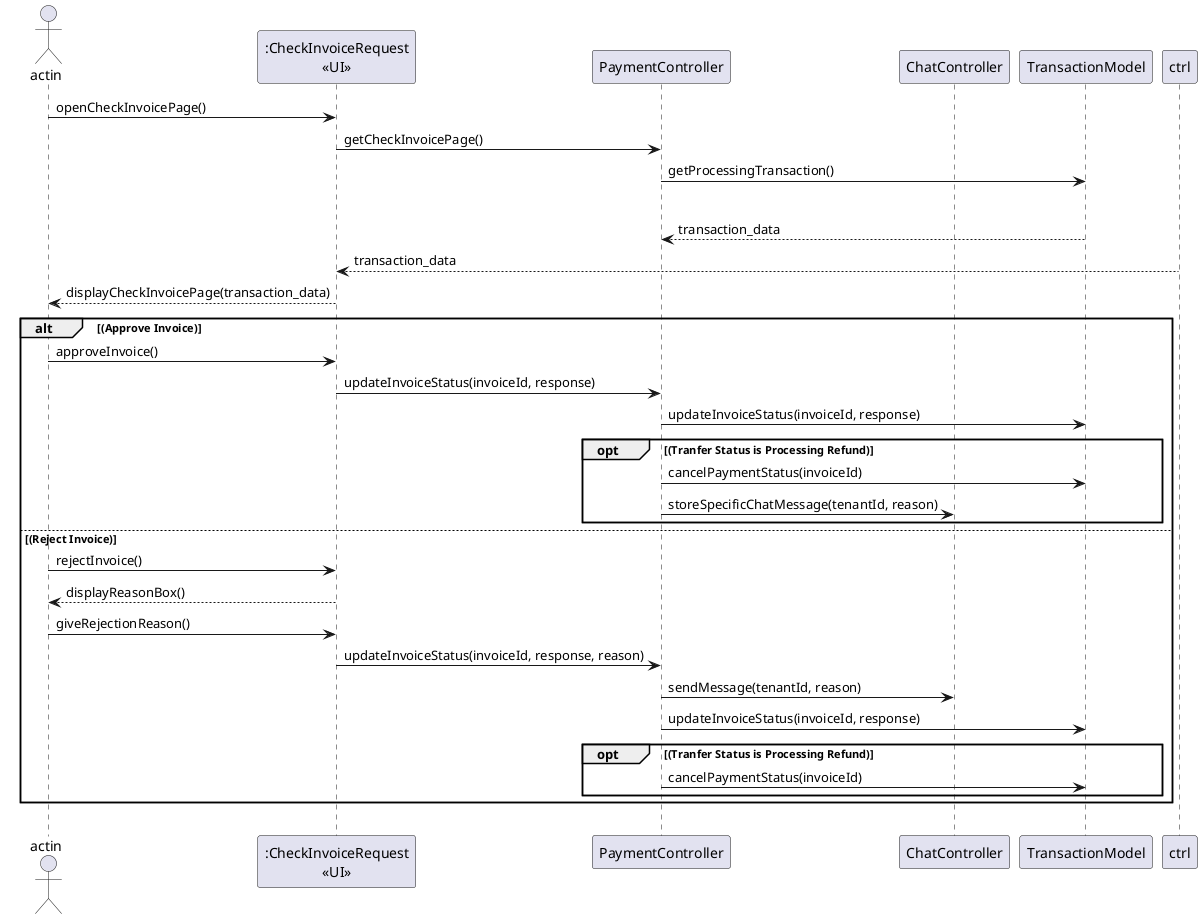 @startuml
actor "actin" as act
participant ":CheckInvoiceRequest\n<<UI>>" as view
participant PaymentController as pctrl
participant ChatController as cctrl
participant TransactionModel as tm

act -> view : openCheckInvoicePage()
view -> pctrl : getCheckInvoicePage()
pctrl -> tm : getProcessingTransaction()
alt (Transaction Found)
    pctrl <-- tm : transaction_data
    view <-- ctrl : transaction_data
    act <-- view : displayCheckInvoicePage(transaction_data) 
    alt (Approve Invoice)
        act -> view : approveInvoice()
        view -> pctrl : updateInvoiceStatus(invoiceId, response)
        pctrl -> tm : updateInvoiceStatus(invoiceId, response)

        opt (Tranfer Status is Processing Refund)
            pctrl -> tm : cancelPaymentStatus(invoiceId)
            pctrl -> cctrl : storeSpecificChatMessage(tenantId, reason)
        end
    else (Reject Invoice)
        act -> view : rejectInvoice()
        act <-- view : displayReasonBox()
        act -> view : giveRejectionReason()
        
        view -> pctrl : updateInvoiceStatus(invoiceId, response, reason)
        pctrl -> cctrl : sendMessage(tenantId, reason)
        pctrl -> tm : updateInvoiceStatus(invoiceId, response)

        opt (Tranfer Status is Processing Refund)
            pctrl -> tm : cancelPaymentStatus(invoiceId)
        end
    end
else (Transaction Not Found)
    
@enduml
